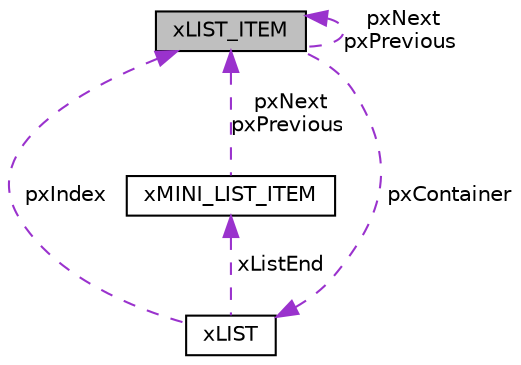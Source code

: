 digraph "xLIST_ITEM"
{
 // LATEX_PDF_SIZE
  edge [fontname="Helvetica",fontsize="10",labelfontname="Helvetica",labelfontsize="10"];
  node [fontname="Helvetica",fontsize="10",shape=record];
  Node1 [label="xLIST_ITEM",height=0.2,width=0.4,color="black", fillcolor="grey75", style="filled", fontcolor="black",tooltip=" "];
  Node1 -> Node1 [dir="back",color="darkorchid3",fontsize="10",style="dashed",label=" pxNext\npxPrevious" ,fontname="Helvetica"];
  Node2 -> Node1 [dir="back",color="darkorchid3",fontsize="10",style="dashed",label=" pxContainer" ,fontname="Helvetica"];
  Node2 [label="xLIST",height=0.2,width=0.4,color="black", fillcolor="white", style="filled",URL="$structx_l_i_s_t.html",tooltip=" "];
  Node3 -> Node2 [dir="back",color="darkorchid3",fontsize="10",style="dashed",label=" xListEnd" ,fontname="Helvetica"];
  Node3 [label="xMINI_LIST_ITEM",height=0.2,width=0.4,color="black", fillcolor="white", style="filled",URL="$structx_m_i_n_i___l_i_s_t___i_t_e_m.html",tooltip=" "];
  Node1 -> Node3 [dir="back",color="darkorchid3",fontsize="10",style="dashed",label=" pxNext\npxPrevious" ,fontname="Helvetica"];
  Node1 -> Node2 [dir="back",color="darkorchid3",fontsize="10",style="dashed",label=" pxIndex" ,fontname="Helvetica"];
}

